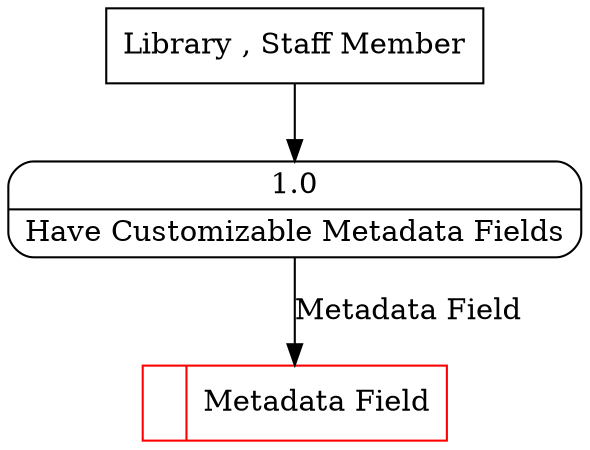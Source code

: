 digraph dfd2{ 
node[shape=record]
200 [label="<f0>  |<f1> Metadata Field " color=red];
201 [label="Library , Staff Member" shape=box];
202 [label="{<f0> 1.0|<f1> Have Customizable Metadata Fields }" shape=Mrecord];
201 -> 202
202 -> 200 [label="Metadata Field"]
}